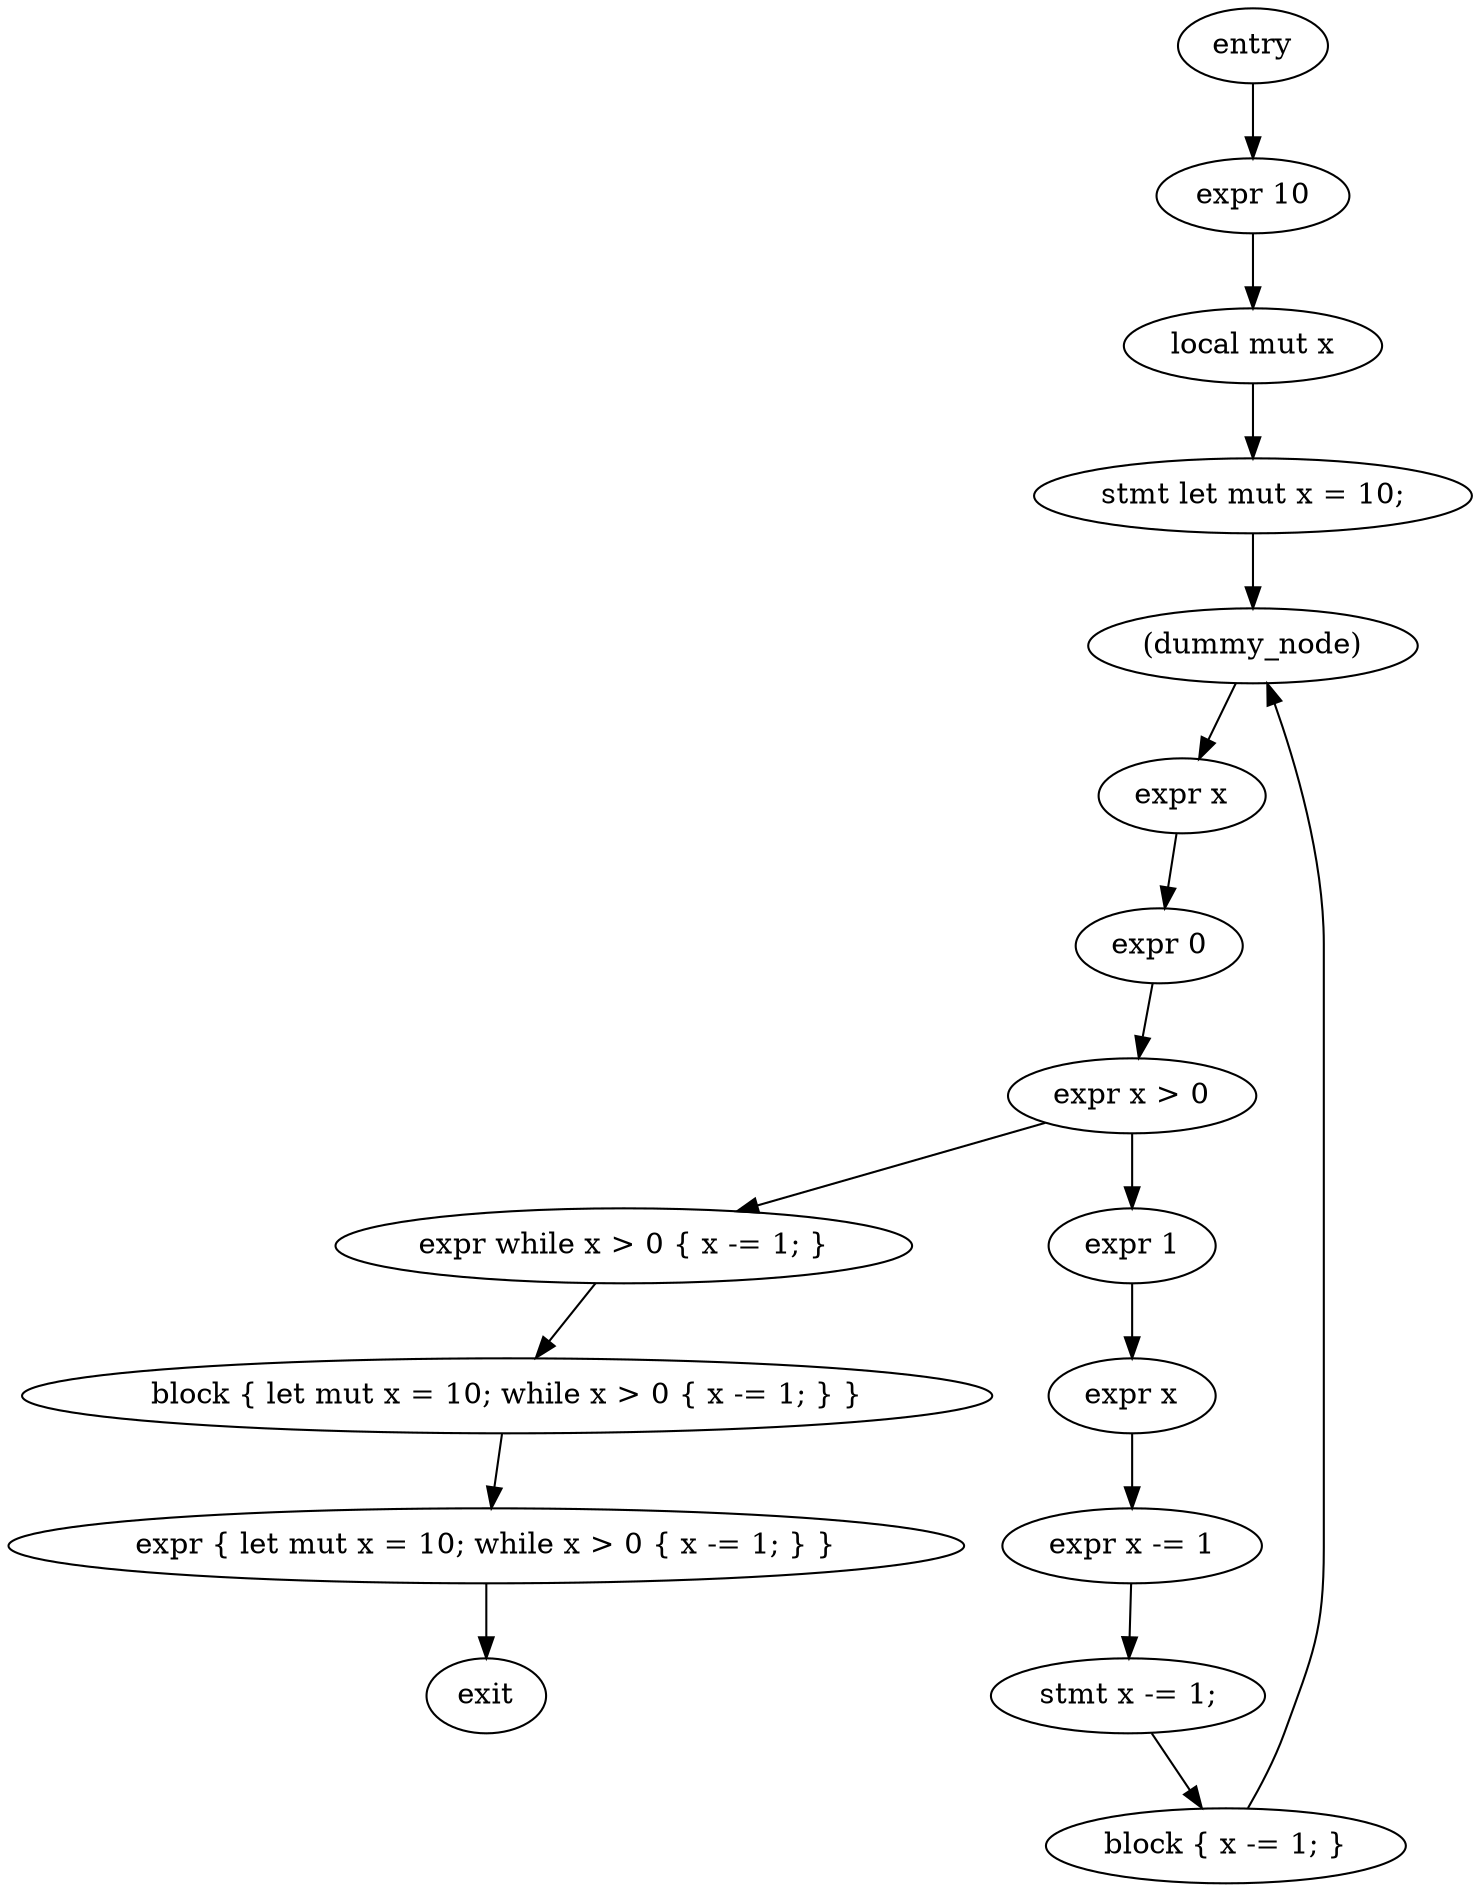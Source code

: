 digraph block {
    N0[label="entry"];
    N1[label="exit"];
    N2[label="expr 10"];
    N3[label="local mut x"];
    N4[label="stmt let mut x = 10;"];
    N5[label="(dummy_node)"];
    N6[label="expr while x > 0 { x -= 1; }"];
    N7[label="expr x"];
    N8[label="expr 0"];
    N9[label="expr x > 0"];
    N10[label="expr 1"];
    N11[label="expr x"];
    N12[label="expr x -= 1"];
    N13[label="stmt x -= 1;"];
    N14[label="block { x -= 1; }"];
    N15[label="block { let mut x = 10; while x > 0 { x -= 1; } }"];
    N16[label="expr { let mut x = 10; while x > 0 { x -= 1; } }"];
    N0 -> N2;
    N2 -> N3;
    N3 -> N4;
    N4 -> N5;
    N5 -> N7;
    N7 -> N8;
    N8 -> N9;
    N9 -> N6;
    N9 -> N10;
    N10 -> N11;
    N11 -> N12;
    N12 -> N13;
    N13 -> N14;
    N14 -> N5;
    N6 -> N15;
    N15 -> N16;
    N16 -> N1;
}
